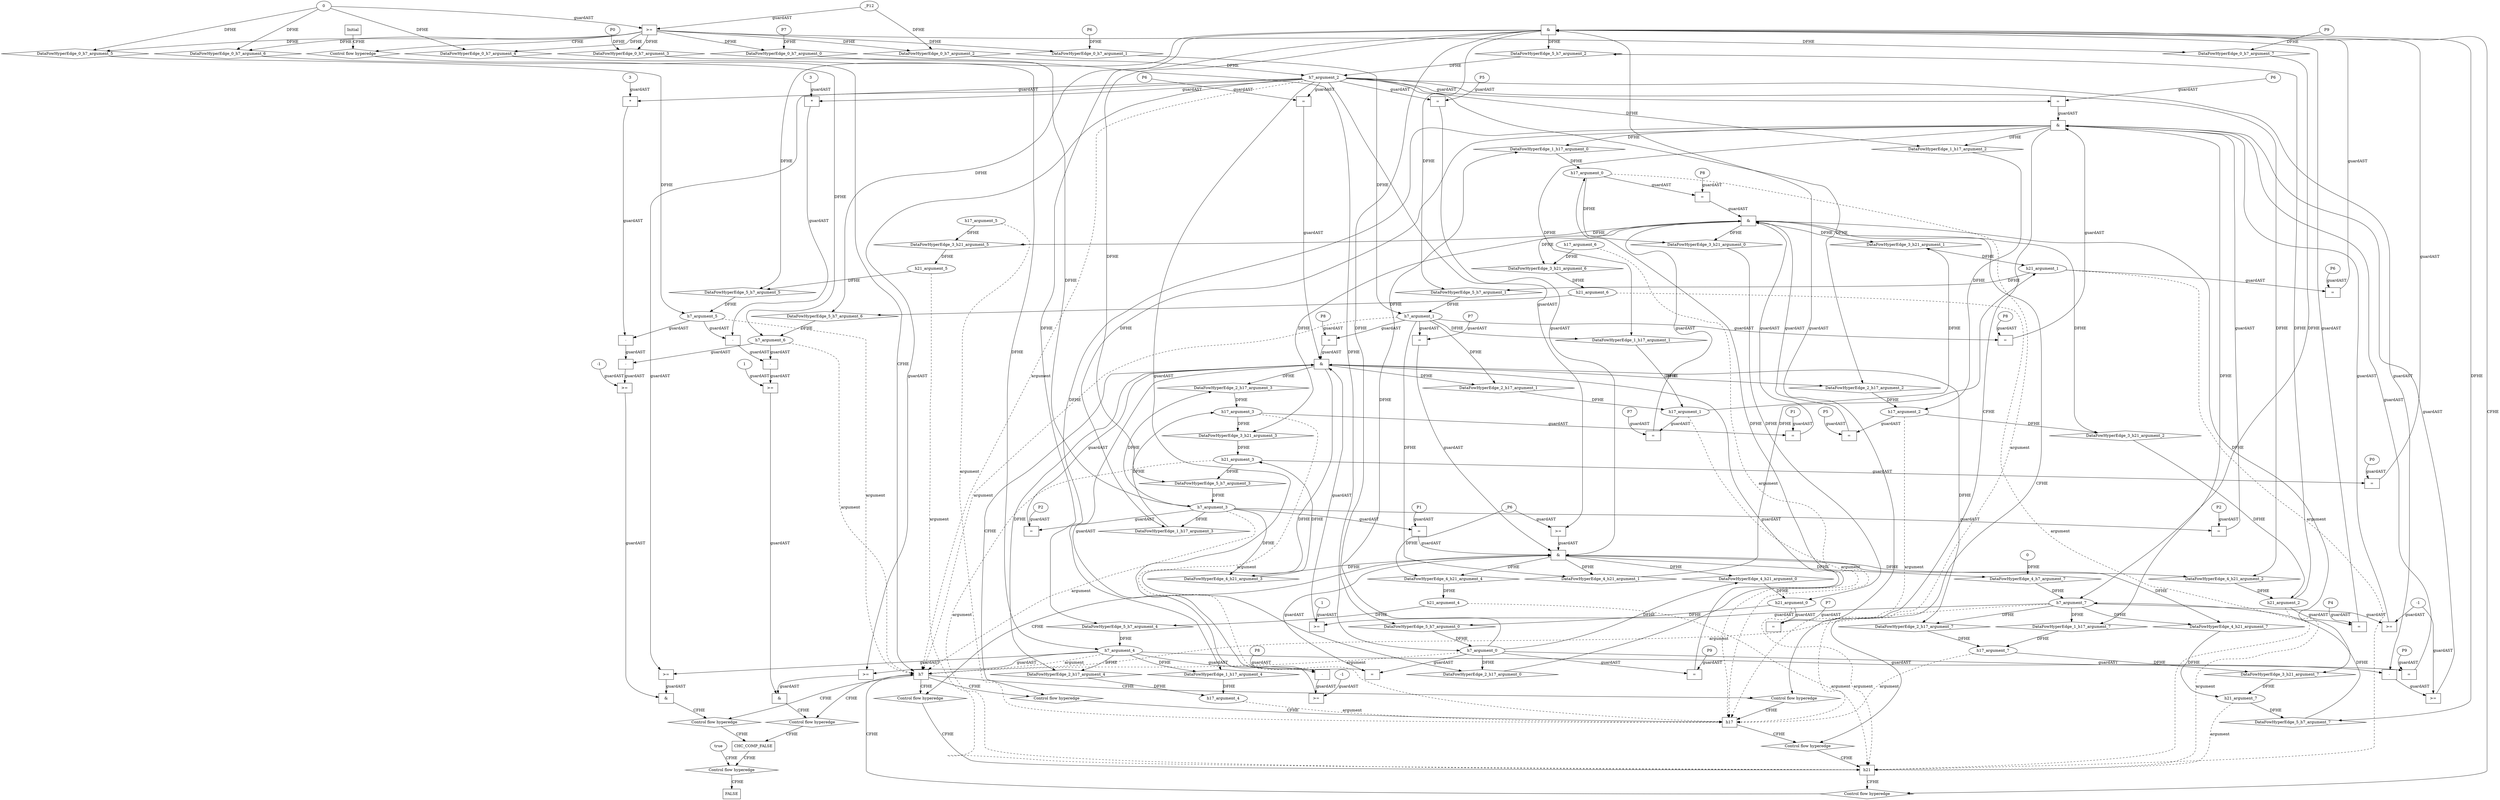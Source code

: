digraph dag {
"CHC_COMP_FALSE" [label="CHC_COMP_FALSE" nodeName="CHC_COMP_FALSE" class=CONTROL  shape="rect"];
"h17" [label="h17" nodeName="h17" class=CONTROL  shape="rect"];
"h21" [label="h21" nodeName="h21" class=CONTROL  shape="rect"];
"h7" [label="h7" nodeName="h7" class=CONTROL  shape="rect"];
FALSE [label="FALSE" nodeName=FALSE class=CONTROL  shape="rect"];
Initial [label="Initial" nodeName=Initial class=CONTROL  shape="rect"];
ControlFowHyperEdge_0 [label="Control flow hyperedge" nodeName=ControlFowHyperEdge_0 class=controlFlowHyperEdge shape="diamond"];
"Initial" -> ControlFowHyperEdge_0 [label="CFHE"]
ControlFowHyperEdge_0 -> "h7" [label="CFHE"]
ControlFowHyperEdge_1 [label="Control flow hyperedge" nodeName=ControlFowHyperEdge_1 class=controlFlowHyperEdge shape="diamond"];
"h7" -> ControlFowHyperEdge_1 [label="CFHE"]
ControlFowHyperEdge_1 -> "h17" [label="CFHE"]
ControlFowHyperEdge_2 [label="Control flow hyperedge" nodeName=ControlFowHyperEdge_2 class=controlFlowHyperEdge shape="diamond"];
"h7" -> ControlFowHyperEdge_2 [label="CFHE"]
ControlFowHyperEdge_2 -> "h17" [label="CFHE"]
ControlFowHyperEdge_3 [label="Control flow hyperedge" nodeName=ControlFowHyperEdge_3 class=controlFlowHyperEdge shape="diamond"];
"h17" -> ControlFowHyperEdge_3 [label="CFHE"]
ControlFowHyperEdge_3 -> "h21" [label="CFHE"]
ControlFowHyperEdge_4 [label="Control flow hyperedge" nodeName=ControlFowHyperEdge_4 class=controlFlowHyperEdge shape="diamond"];
"h7" -> ControlFowHyperEdge_4 [label="CFHE"]
ControlFowHyperEdge_4 -> "h21" [label="CFHE"]
ControlFowHyperEdge_5 [label="Control flow hyperedge" nodeName=ControlFowHyperEdge_5 class=controlFlowHyperEdge shape="diamond"];
"h21" -> ControlFowHyperEdge_5 [label="CFHE"]
ControlFowHyperEdge_5 -> "h7" [label="CFHE"]
ControlFowHyperEdge_6 [label="Control flow hyperedge" nodeName=ControlFowHyperEdge_6 class=controlFlowHyperEdge shape="diamond"];
"h7" -> ControlFowHyperEdge_6 [label="CFHE"]
ControlFowHyperEdge_6 -> "CHC_COMP_FALSE" [label="CFHE"]
ControlFowHyperEdge_7 [label="Control flow hyperedge" nodeName=ControlFowHyperEdge_7 class=controlFlowHyperEdge shape="diamond"];
"h7" -> ControlFowHyperEdge_7 [label="CFHE"]
ControlFowHyperEdge_7 -> "CHC_COMP_FALSE" [label="CFHE"]
ControlFowHyperEdge_8 [label="Control flow hyperedge" nodeName=ControlFowHyperEdge_8 class=controlFlowHyperEdge shape="diamond"];
"CHC_COMP_FALSE" -> ControlFowHyperEdge_8 [label="CFHE"]
ControlFowHyperEdge_8 -> "FALSE" [label="CFHE"]
"h7_argument_0" [label="h7_argument_0" nodeName=argument0 class=argument  head="h7" shape="oval"];
"h7_argument_0" -> "h7"[label="argument" style="dashed"]
"h7_argument_1" [label="h7_argument_1" nodeName=argument1 class=argument  head="h7" shape="oval"];
"h7_argument_1" -> "h7"[label="argument" style="dashed"]
"h7_argument_2" [label="h7_argument_2" nodeName=argument2 class=argument  head="h7" shape="oval"];
"h7_argument_2" -> "h7"[label="argument" style="dashed"]
"h7_argument_3" [label="h7_argument_3" nodeName=argument3 class=argument  head="h7" shape="oval"];
"h7_argument_3" -> "h7"[label="argument" style="dashed"]
"h7_argument_4" [label="h7_argument_4" nodeName=argument4 class=argument  head="h7" shape="oval"];
"h7_argument_4" -> "h7"[label="argument" style="dashed"]
"h7_argument_5" [label="h7_argument_5" nodeName=argument5 class=argument  head="h7" shape="oval"];
"h7_argument_5" -> "h7"[label="argument" style="dashed"]
"h7_argument_6" [label="h7_argument_6" nodeName=argument6 class=argument  head="h7" shape="oval"];
"h7_argument_6" -> "h7"[label="argument" style="dashed"]
"h7_argument_7" [label="h7_argument_7" nodeName=argument7 class=argument  head="h7" shape="oval"];
"h7_argument_7" -> "h7"[label="argument" style="dashed"]
"h17_argument_0" [label="h17_argument_0" nodeName=argument0 class=argument  head="h17" shape="oval"];
"h17_argument_0" -> "h17"[label="argument" style="dashed"]
"h17_argument_1" [label="h17_argument_1" nodeName=argument1 class=argument  head="h17" shape="oval"];
"h17_argument_1" -> "h17"[label="argument" style="dashed"]
"h17_argument_2" [label="h17_argument_2" nodeName=argument2 class=argument  head="h17" shape="oval"];
"h17_argument_2" -> "h17"[label="argument" style="dashed"]
"h17_argument_3" [label="h17_argument_3" nodeName=argument3 class=argument  head="h17" shape="oval"];
"h17_argument_3" -> "h17"[label="argument" style="dashed"]
"h17_argument_4" [label="h17_argument_4" nodeName=argument4 class=argument  head="h17" shape="oval"];
"h17_argument_4" -> "h17"[label="argument" style="dashed"]
"h17_argument_5" [label="h17_argument_5" nodeName=argument5 class=argument  head="h17" shape="oval"];
"h17_argument_5" -> "h17"[label="argument" style="dashed"]
"h17_argument_6" [label="h17_argument_6" nodeName=argument6 class=argument  head="h17" shape="oval"];
"h17_argument_6" -> "h17"[label="argument" style="dashed"]
"h17_argument_7" [label="h17_argument_7" nodeName=argument7 class=argument  head="h17" shape="oval"];
"h17_argument_7" -> "h17"[label="argument" style="dashed"]
"h21_argument_0" [label="h21_argument_0" nodeName=argument0 class=argument  head="h21" shape="oval"];
"h21_argument_0" -> "h21"[label="argument" style="dashed"]
"h21_argument_1" [label="h21_argument_1" nodeName=argument1 class=argument  head="h21" shape="oval"];
"h21_argument_1" -> "h21"[label="argument" style="dashed"]
"h21_argument_2" [label="h21_argument_2" nodeName=argument2 class=argument  head="h21" shape="oval"];
"h21_argument_2" -> "h21"[label="argument" style="dashed"]
"h21_argument_3" [label="h21_argument_3" nodeName=argument3 class=argument  head="h21" shape="oval"];
"h21_argument_3" -> "h21"[label="argument" style="dashed"]
"h21_argument_4" [label="h21_argument_4" nodeName=argument4 class=argument  head="h21" shape="oval"];
"h21_argument_4" -> "h21"[label="argument" style="dashed"]
"h21_argument_5" [label="h21_argument_5" nodeName=argument5 class=argument  head="h21" shape="oval"];
"h21_argument_5" -> "h21"[label="argument" style="dashed"]
"h21_argument_6" [label="h21_argument_6" nodeName=argument6 class=argument  head="h21" shape="oval"];
"h21_argument_6" -> "h21"[label="argument" style="dashed"]
"h21_argument_7" [label="h21_argument_7" nodeName=argument7 class=argument  head="h21" shape="oval"];
"h21_argument_7" -> "h21"[label="argument" style="dashed"]

"xxxh7___Initial_0xxxguard_0_node_0" [label=">=" nodeName="xxxh7___Initial_0xxxguard_0_node_0" class=Operator  shape="rect"];
"xxxh7___Initial_0xxxdataFlow7_node_0" -> "xxxh7___Initial_0xxxguard_0_node_0"[label="guardAST"]
"xxxh7___Initial_0xxxdataFlow_0_node_0" -> "xxxh7___Initial_0xxxguard_0_node_0"[label="guardAST"]

"xxxh7___Initial_0xxxguard_0_node_0" -> "ControlFowHyperEdge_0" [label="CFHE"];
"xxxh7___Initial_0xxxdataFlow_0_node_0" [label="0" nodeName="xxxh7___Initial_0xxxdataFlow_0_node_0" class=IdealInt ];


"xxxh7___Initial_0xxxdataFlow2_node_0" [label="P7" nodeName="xxxh7___Initial_0xxxdataFlow2_node_0" class=symbolicConstant ];


"xxxh7___Initial_0xxxdataFlow4_node_0" [label="P6" nodeName="xxxh7___Initial_0xxxdataFlow4_node_0" class=symbolicConstant ];

"xxxh7___Initial_0xxxdataFlow5_node_0" [label="P0" nodeName="xxxh7___Initial_0xxxdataFlow5_node_0" class=symbolicConstant ];

"xxxh7___Initial_0xxxdataFlow6_node_0" [label="P9" nodeName="xxxh7___Initial_0xxxdataFlow6_node_0" class=symbolicConstant ];

"xxxh7___Initial_0xxxdataFlow7_node_0" [label="_P12" nodeName="xxxh7___Initial_0xxxdataFlow7_node_0" class=symbolicConstant ];

"xxxh17___h7_1xxx_and" [label="&" nodeName="xxxh17___h7_1xxx_and" class=Operator shape="rect"];
"xxxh17___h7_1xxxguard5_node_0" [label="=" nodeName="xxxh17___h7_1xxxguard5_node_0" class=Operator  shape="rect"];
"xxxh17___h7_1xxxguard5_node_1" [label="P9" nodeName="xxxh17___h7_1xxxguard5_node_1" class=symbolicConstant ];
"xxxh17___h7_1xxxguard5_node_1" -> "xxxh17___h7_1xxxguard5_node_0"[label="guardAST"]
"h7_argument_0" -> "xxxh17___h7_1xxxguard5_node_0"[label="guardAST"]

"xxxh17___h7_1xxxguard5_node_0" -> "xxxh17___h7_1xxx_and" [label="guardAST"];
"xxxh17___h7_1xxxguard_0_node_0" [label="=" nodeName="xxxh17___h7_1xxxguard_0_node_0" class=Operator  shape="rect"];
"xxxh17___h7_1xxxguard_0_node_1" [label="P6" nodeName="xxxh17___h7_1xxxguard_0_node_1" class=symbolicConstant ];
"xxxh17___h7_1xxxguard_0_node_1" -> "xxxh17___h7_1xxxguard_0_node_0"[label="guardAST"]
"h7_argument_2" -> "xxxh17___h7_1xxxguard_0_node_0"[label="guardAST"]

"xxxh17___h7_1xxxguard_0_node_0" -> "xxxh17___h7_1xxx_and" [label="guardAST"];
"xxxh17___h7_1xxxguard2_node_0" [label="=" nodeName="xxxh17___h7_1xxxguard2_node_0" class=Operator  shape="rect"];
"xxxh17___h7_1xxxguard2_node_1" [label="P8" nodeName="xxxh17___h7_1xxxguard2_node_1" class=symbolicConstant ];
"xxxh17___h7_1xxxguard2_node_1" -> "xxxh17___h7_1xxxguard2_node_0"[label="guardAST"]
"h7_argument_1" -> "xxxh17___h7_1xxxguard2_node_0"[label="guardAST"]

"xxxh17___h7_1xxxguard2_node_0" -> "xxxh17___h7_1xxx_and" [label="guardAST"];
"xxxh17___h7_1xxxguard1_node_0" [label="=" nodeName="xxxh17___h7_1xxxguard1_node_0" class=Operator  shape="rect"];
"xxxh17___h7_1xxxguard1_node_1" [label="P2" nodeName="xxxh17___h7_1xxxguard1_node_1" class=symbolicConstant ];
"xxxh17___h7_1xxxguard1_node_1" -> "xxxh17___h7_1xxxguard1_node_0"[label="guardAST"]
"h7_argument_3" -> "xxxh17___h7_1xxxguard1_node_0"[label="guardAST"]

"xxxh17___h7_1xxxguard1_node_0" -> "xxxh17___h7_1xxx_and" [label="guardAST"];
"xxxh17___h7_1xxxguard3_node_0" [label=">=" nodeName="xxxh17___h7_1xxxguard3_node_0" class=Operator  shape="rect"];
"xxxh17___h7_1xxxguard3_node_1" [label="-1" nodeName="xxxh17___h7_1xxxguard3_node_1" class=IdealInt ];
"xxxh17___h7_1xxxguard3_node_1" -> "xxxh17___h7_1xxxguard3_node_0"[label="guardAST"]
"h7_argument_7" -> "xxxh17___h7_1xxxguard3_node_0"[label="guardAST"]

"xxxh17___h7_1xxxguard3_node_0" -> "xxxh17___h7_1xxx_and" [label="guardAST"];
"xxxh17___h7_1xxxguard4_node_0" [label=">=" nodeName="xxxh17___h7_1xxxguard4_node_0" class=Operator  shape="rect"];
"xxxh17___h7_1xxxguard4_node_2" [label="-" nodeName="xxxh17___h7_1xxxguard4_node_2" class= Operator shape="rect"];
"xxxh17___h7_1xxxguard3_node_1" -> "xxxh17___h7_1xxxguard4_node_0"[label="guardAST"]
"xxxh17___h7_1xxxguard4_node_2" -> "xxxh17___h7_1xxxguard4_node_0"[label="guardAST"]
"h7_argument_4" -> "xxxh17___h7_1xxxguard4_node_2"[label="guardAST"]
"h7_argument_2" -> "xxxh17___h7_1xxxguard4_node_2"[label="guardAST"]

"xxxh17___h7_1xxxguard4_node_0" -> "xxxh17___h7_1xxx_and" [label="guardAST"];
"xxxh17___h7_1xxx_and" -> "ControlFowHyperEdge_1" [label="CFHE"];
"xxxh17___h7_2xxx_and" [label="&" nodeName="xxxh17___h7_2xxx_and" class=Operator shape="rect"];
"xxxh17___h7_2xxxguard5_node_0" [label="=" nodeName="xxxh17___h7_2xxxguard5_node_0" class=Operator  shape="rect"];
"xxxh17___h7_2xxxguard5_node_1" [label="P9" nodeName="xxxh17___h7_2xxxguard5_node_1" class=symbolicConstant ];
"xxxh17___h7_2xxxguard5_node_1" -> "xxxh17___h7_2xxxguard5_node_0"[label="guardAST"]
"h7_argument_0" -> "xxxh17___h7_2xxxguard5_node_0"[label="guardAST"]

"xxxh17___h7_2xxxguard5_node_0" -> "xxxh17___h7_2xxx_and" [label="guardAST"];
"xxxh17___h7_2xxxguard2_node_0" [label="=" nodeName="xxxh17___h7_2xxxguard2_node_0" class=Operator  shape="rect"];
"xxxh17___h7_2xxxguard2_node_1" [label="P8" nodeName="xxxh17___h7_2xxxguard2_node_1" class=symbolicConstant ];
"xxxh17___h7_2xxxguard2_node_1" -> "xxxh17___h7_2xxxguard2_node_0"[label="guardAST"]
"h7_argument_1" -> "xxxh17___h7_2xxxguard2_node_0"[label="guardAST"]

"xxxh17___h7_2xxxguard2_node_0" -> "xxxh17___h7_2xxx_and" [label="guardAST"];
"xxxh17___h7_2xxxguard1_node_0" [label="=" nodeName="xxxh17___h7_2xxxguard1_node_0" class=Operator  shape="rect"];
"xxxh17___h7_2xxxguard1_node_1" [label="P2" nodeName="xxxh17___h7_2xxxguard1_node_1" class=symbolicConstant ];
"xxxh17___h7_2xxxguard1_node_1" -> "xxxh17___h7_2xxxguard1_node_0"[label="guardAST"]
"h7_argument_3" -> "xxxh17___h7_2xxxguard1_node_0"[label="guardAST"]

"xxxh17___h7_2xxxguard1_node_0" -> "xxxh17___h7_2xxx_and" [label="guardAST"];
"xxxh17___h7_2xxxguard3_node_0" [label=">=" nodeName="xxxh17___h7_2xxxguard3_node_0" class=Operator  shape="rect"];
"xxxh17___h7_2xxxguard3_node_2" [label="1" nodeName="xxxh17___h7_2xxxguard3_node_2" class=IdealInt ];
"h7_argument_7" -> "xxxh17___h7_2xxxguard3_node_0"[label="guardAST"]
"xxxh17___h7_2xxxguard3_node_2" -> "xxxh17___h7_2xxxguard3_node_0"[label="guardAST"]

"xxxh17___h7_2xxxguard3_node_0" -> "xxxh17___h7_2xxx_and" [label="guardAST"];
"xxxh17___h7_2xxxguard4_node_0" [label=">=" nodeName="xxxh17___h7_2xxxguard4_node_0" class=Operator  shape="rect"];
"xxxh17___h7_2xxxguard4_node_1" [label="-1" nodeName="xxxh17___h7_2xxxguard4_node_1" class=IdealInt ];
"xxxh17___h7_2xxxguard4_node_2" [label="-" nodeName="xxxh17___h7_2xxxguard4_node_2" class= Operator shape="rect"];
"xxxh17___h7_2xxxguard4_node_1" -> "xxxh17___h7_2xxxguard4_node_0"[label="guardAST"]
"xxxh17___h7_2xxxguard4_node_2" -> "xxxh17___h7_2xxxguard4_node_0"[label="guardAST"]
"h7_argument_4" -> "xxxh17___h7_2xxxguard4_node_2"[label="guardAST"]
"h7_argument_2" -> "xxxh17___h7_2xxxguard4_node_2"[label="guardAST"]

"xxxh17___h7_2xxxguard4_node_0" -> "xxxh17___h7_2xxx_and" [label="guardAST"];
"xxxh17___h7_2xxxguard_0_node_0" [label="=" nodeName="xxxh17___h7_2xxxguard_0_node_0" class=Operator  shape="rect"];
"xxxh17___h7_2xxxguard_0_node_1" [label="P6" nodeName="xxxh17___h7_2xxxguard_0_node_1" class=symbolicConstant ];
"xxxh17___h7_2xxxguard_0_node_1" -> "xxxh17___h7_2xxxguard_0_node_0"[label="guardAST"]
"h7_argument_2" -> "xxxh17___h7_2xxxguard_0_node_0"[label="guardAST"]

"xxxh17___h7_2xxxguard_0_node_0" -> "xxxh17___h7_2xxx_and" [label="guardAST"];
"xxxh17___h7_2xxx_and" -> "ControlFowHyperEdge_2" [label="CFHE"];
"xxxh21___h17_3xxx_and" [label="&" nodeName="xxxh21___h17_3xxx_and" class=Operator shape="rect"];
"xxxh21___h17_3xxxguard_0_node_0" [label="=" nodeName="xxxh21___h17_3xxxguard_0_node_0" class=Operator  shape="rect"];
"xxxh21___h17_3xxxguard_0_node_1" [label="P8" nodeName="xxxh21___h17_3xxxguard_0_node_1" class=symbolicConstant ];
"xxxh21___h17_3xxxguard_0_node_1" -> "xxxh21___h17_3xxxguard_0_node_0"[label="guardAST"]
"h17_argument_0" -> "xxxh21___h17_3xxxguard_0_node_0"[label="guardAST"]

"xxxh21___h17_3xxxguard_0_node_0" -> "xxxh21___h17_3xxx_and" [label="guardAST"];
"xxxh21___h17_3xxxguard1_node_0" [label="=" nodeName="xxxh21___h17_3xxxguard1_node_0" class=Operator  shape="rect"];
"xxxh21___h17_3xxxguard1_node_1" [label="P7" nodeName="xxxh21___h17_3xxxguard1_node_1" class=symbolicConstant ];
"xxxh21___h17_3xxxguard1_node_1" -> "xxxh21___h17_3xxxguard1_node_0"[label="guardAST"]
"h17_argument_1" -> "xxxh21___h17_3xxxguard1_node_0"[label="guardAST"]

"xxxh21___h17_3xxxguard1_node_0" -> "xxxh21___h17_3xxx_and" [label="guardAST"];
"xxxh21___h17_3xxxguard2_node_0" [label="=" nodeName="xxxh21___h17_3xxxguard2_node_0" class=Operator  shape="rect"];
"xxxh21___h17_3xxxguard2_node_1" [label="P5" nodeName="xxxh21___h17_3xxxguard2_node_1" class=symbolicConstant ];
"xxxh21___h17_3xxxguard2_node_1" -> "xxxh21___h17_3xxxguard2_node_0"[label="guardAST"]
"h17_argument_2" -> "xxxh21___h17_3xxxguard2_node_0"[label="guardAST"]

"xxxh21___h17_3xxxguard2_node_0" -> "xxxh21___h17_3xxx_and" [label="guardAST"];
"xxxh21___h17_3xxxguard3_node_0" [label="=" nodeName="xxxh21___h17_3xxxguard3_node_0" class=Operator  shape="rect"];
"xxxh21___h17_3xxxguard3_node_1" [label="P1" nodeName="xxxh21___h17_3xxxguard3_node_1" class=symbolicConstant ];
"xxxh21___h17_3xxxguard3_node_1" -> "xxxh21___h17_3xxxguard3_node_0"[label="guardAST"]
"h17_argument_3" -> "xxxh21___h17_3xxxguard3_node_0"[label="guardAST"]

"xxxh21___h17_3xxxguard3_node_0" -> "xxxh21___h17_3xxx_and" [label="guardAST"];
"xxxh21___h17_3xxx_and" -> "ControlFowHyperEdge_3" [label="CFHE"];
"xxxh21___h7_4xxx_and" [label="&" nodeName="xxxh21___h7_4xxx_and" class=Operator shape="rect"];
"xxxh21___h7_4xxxguard1_node_0" [label="=" nodeName="xxxh21___h7_4xxxguard1_node_0" class=Operator  shape="rect"];
"xxxh21___h7_4xxxguard1_node_1" [label="P5" nodeName="xxxh21___h7_4xxxguard1_node_1" class=symbolicConstant ];
"xxxh21___h7_4xxxguard1_node_1" -> "xxxh21___h7_4xxxguard1_node_0"[label="guardAST"]
"h7_argument_2" -> "xxxh21___h7_4xxxguard1_node_0"[label="guardAST"]

"xxxh21___h7_4xxxguard1_node_0" -> "xxxh21___h7_4xxx_and" [label="guardAST"];
"xxxh21___h7_4xxxguard3_node_0" [label="=" nodeName="xxxh21___h7_4xxxguard3_node_0" class=Operator  shape="rect"];
"xxxh21___h7_4xxxguard3_node_1" [label="P8" nodeName="xxxh21___h7_4xxxguard3_node_1" class=symbolicConstant ];
"xxxh21___h7_4xxxguard3_node_1" -> "xxxh21___h7_4xxxguard3_node_0"[label="guardAST"]
"h7_argument_0" -> "xxxh21___h7_4xxxguard3_node_0"[label="guardAST"]

"xxxh21___h7_4xxxguard3_node_0" -> "xxxh21___h7_4xxx_and" [label="guardAST"];
"xxxh21___h7_4xxxguard4_node_0" [label="=" nodeName="xxxh21___h7_4xxxguard4_node_0" class=Operator  shape="rect"];
"xxxh21___h7_4xxxguard4_node_1" [label="P7" nodeName="xxxh21___h7_4xxxguard4_node_1" class=symbolicConstant ];
"xxxh21___h7_4xxxguard4_node_1" -> "xxxh21___h7_4xxxguard4_node_0"[label="guardAST"]
"h7_argument_1" -> "xxxh21___h7_4xxxguard4_node_0"[label="guardAST"]

"xxxh21___h7_4xxxguard4_node_0" -> "xxxh21___h7_4xxx_and" [label="guardAST"];
"xxxh21___h7_4xxxguard_0_node_0" [label="=" nodeName="xxxh21___h7_4xxxguard_0_node_0" class=Operator  shape="rect"];
"xxxh21___h7_4xxxguard_0_node_1" [label="P1" nodeName="xxxh21___h7_4xxxguard_0_node_1" class=symbolicConstant ];
"xxxh21___h7_4xxxguard_0_node_1" -> "xxxh21___h7_4xxxguard_0_node_0"[label="guardAST"]
"h7_argument_3" -> "xxxh21___h7_4xxxguard_0_node_0"[label="guardAST"]

"xxxh21___h7_4xxxguard_0_node_0" -> "xxxh21___h7_4xxx_and" [label="guardAST"];
"xxxh21___h7_4xxxguard2_node_0" [label=">=" nodeName="xxxh21___h7_4xxxguard2_node_0" class=Operator  shape="rect"];
"h7_argument_2" -> "xxxh21___h7_4xxxguard2_node_0"[label="guardAST"]
"xxxh21___h7_4xxxdataFlow_0_node_0" -> "xxxh21___h7_4xxxguard2_node_0"[label="guardAST"]

"xxxh21___h7_4xxxguard2_node_0" -> "xxxh21___h7_4xxx_and" [label="guardAST"];
"xxxh21___h7_4xxx_and" -> "ControlFowHyperEdge_4" [label="CFHE"];
"xxxh21___h7_4xxxdataFlow_0_node_0" [label="_P6" nodeName="xxxh21___h7_4xxxdataFlow_0_node_0" class=symbolicConstant ];


"xxxh7___h21_5xxx_and" [label="&" nodeName="xxxh7___h21_5xxx_and" class=Operator shape="rect"];
"xxxh7___h21_5xxxguard_0_node_0" [label="=" nodeName="xxxh7___h21_5xxxguard_0_node_0" class=Operator  shape="rect"];
"xxxh7___h21_5xxxguard_0_node_1" [label="P7" nodeName="xxxh7___h21_5xxxguard_0_node_1" class=symbolicConstant ];
"xxxh7___h21_5xxxguard_0_node_1" -> "xxxh7___h21_5xxxguard_0_node_0"[label="guardAST"]
"h21_argument_0" -> "xxxh7___h21_5xxxguard_0_node_0"[label="guardAST"]

"xxxh7___h21_5xxxguard_0_node_0" -> "xxxh7___h21_5xxx_and" [label="guardAST"];
"xxxh7___h21_5xxxguard1_node_0" [label="=" nodeName="xxxh7___h21_5xxxguard1_node_0" class=Operator  shape="rect"];
"xxxh7___h21_5xxxguard1_node_1" [label="P6" nodeName="xxxh7___h21_5xxxguard1_node_1" class=symbolicConstant ];
"xxxh7___h21_5xxxguard1_node_1" -> "xxxh7___h21_5xxxguard1_node_0"[label="guardAST"]
"h21_argument_1" -> "xxxh7___h21_5xxxguard1_node_0"[label="guardAST"]

"xxxh7___h21_5xxxguard1_node_0" -> "xxxh7___h21_5xxx_and" [label="guardAST"];
"xxxh7___h21_5xxxguard2_node_0" [label="=" nodeName="xxxh7___h21_5xxxguard2_node_0" class=Operator  shape="rect"];
"xxxh7___h21_5xxxguard2_node_1" [label="P4" nodeName="xxxh7___h21_5xxxguard2_node_1" class=symbolicConstant ];
"xxxh7___h21_5xxxguard2_node_1" -> "xxxh7___h21_5xxxguard2_node_0"[label="guardAST"]
"h21_argument_2" -> "xxxh7___h21_5xxxguard2_node_0"[label="guardAST"]

"xxxh7___h21_5xxxguard2_node_0" -> "xxxh7___h21_5xxx_and" [label="guardAST"];
"xxxh7___h21_5xxxguard3_node_0" [label="=" nodeName="xxxh7___h21_5xxxguard3_node_0" class=Operator  shape="rect"];
"xxxh7___h21_5xxxguard3_node_1" [label="P0" nodeName="xxxh7___h21_5xxxguard3_node_1" class=symbolicConstant ];
"xxxh7___h21_5xxxguard3_node_1" -> "xxxh7___h21_5xxxguard3_node_0"[label="guardAST"]
"h21_argument_3" -> "xxxh7___h21_5xxxguard3_node_0"[label="guardAST"]

"xxxh7___h21_5xxxguard3_node_0" -> "xxxh7___h21_5xxx_and" [label="guardAST"];
"xxxh7___h21_5xxx_and" -> "ControlFowHyperEdge_5" [label="CFHE"];
"xxxCHC_COMP_FALSE___h7_6xxx_and" [label="&" nodeName="xxxCHC_COMP_FALSE___h7_6xxx_and" class=Operator shape="rect"];
"xxxCHC_COMP_FALSE___h7_6xxxguard_0_node_0" [label=">=" nodeName="xxxCHC_COMP_FALSE___h7_6xxxguard_0_node_0" class=Operator  shape="rect"];
"xxxCHC_COMP_FALSE___h7_6xxxguard_0_node_1" [label="-" nodeName="xxxCHC_COMP_FALSE___h7_6xxxguard_0_node_1" class= Operator shape="rect"];
"xxxCHC_COMP_FALSE___h7_6xxxguard_0_node_2" [label="-" nodeName="xxxCHC_COMP_FALSE___h7_6xxxguard_0_node_2" class= Operator shape="rect"];
"xxxCHC_COMP_FALSE___h7_6xxxguard_0_node_3" [label="*" nodeName="xxxCHC_COMP_FALSE___h7_6xxxguard_0_node_3" class=Operator  shape="rect"];
"xxxCHC_COMP_FALSE___h7_6xxxguard_0_node_4" [label="3" nodeName="xxxCHC_COMP_FALSE___h7_6xxxguard_0_node_4" class=constant ];
"xxxCHC_COMP_FALSE___h7_6xxxguard_0_node_8" [label="1" nodeName="xxxCHC_COMP_FALSE___h7_6xxxguard_0_node_8" class=IdealInt ];
"xxxCHC_COMP_FALSE___h7_6xxxguard_0_node_1" -> "xxxCHC_COMP_FALSE___h7_6xxxguard_0_node_0"[label="guardAST"]
"xxxCHC_COMP_FALSE___h7_6xxxguard_0_node_8" -> "xxxCHC_COMP_FALSE___h7_6xxxguard_0_node_0"[label="guardAST"]
"xxxCHC_COMP_FALSE___h7_6xxxguard_0_node_2" -> "xxxCHC_COMP_FALSE___h7_6xxxguard_0_node_1"[label="guardAST"]
"h7_argument_6" -> "xxxCHC_COMP_FALSE___h7_6xxxguard_0_node_1"[label="guardAST"]
"xxxCHC_COMP_FALSE___h7_6xxxguard_0_node_3" -> "xxxCHC_COMP_FALSE___h7_6xxxguard_0_node_2"[label="guardAST"]
"h7_argument_5" -> "xxxCHC_COMP_FALSE___h7_6xxxguard_0_node_2"[label="guardAST"]
"xxxCHC_COMP_FALSE___h7_6xxxguard_0_node_4" -> "xxxCHC_COMP_FALSE___h7_6xxxguard_0_node_3"[label="guardAST"]
"h7_argument_2" -> "xxxCHC_COMP_FALSE___h7_6xxxguard_0_node_3"[label="guardAST"]

"xxxCHC_COMP_FALSE___h7_6xxxguard_0_node_0" -> "xxxCHC_COMP_FALSE___h7_6xxx_and" [label="guardAST"];
"xxxCHC_COMP_FALSE___h7_6xxxguard1_node_0" [label=">=" nodeName="xxxCHC_COMP_FALSE___h7_6xxxguard1_node_0" class=Operator  shape="rect"];
"h7_argument_4" -> "xxxCHC_COMP_FALSE___h7_6xxxguard1_node_0"[label="guardAST"]
"h7_argument_2" -> "xxxCHC_COMP_FALSE___h7_6xxxguard1_node_0"[label="guardAST"]

"xxxCHC_COMP_FALSE___h7_6xxxguard1_node_0" -> "xxxCHC_COMP_FALSE___h7_6xxx_and" [label="guardAST"];
"xxxCHC_COMP_FALSE___h7_6xxx_and" -> "ControlFowHyperEdge_6" [label="CFHE"];
"xxxCHC_COMP_FALSE___h7_7xxx_and" [label="&" nodeName="xxxCHC_COMP_FALSE___h7_7xxx_and" class=Operator shape="rect"];
"xxxCHC_COMP_FALSE___h7_7xxxguard_0_node_0" [label=">=" nodeName="xxxCHC_COMP_FALSE___h7_7xxxguard_0_node_0" class=Operator  shape="rect"];
"xxxCHC_COMP_FALSE___h7_7xxxguard_0_node_1" [label="-1" nodeName="xxxCHC_COMP_FALSE___h7_7xxxguard_0_node_1" class=IdealInt ];
"xxxCHC_COMP_FALSE___h7_7xxxguard_0_node_2" [label="-" nodeName="xxxCHC_COMP_FALSE___h7_7xxxguard_0_node_2" class= Operator shape="rect"];
"xxxCHC_COMP_FALSE___h7_7xxxguard_0_node_3" [label="-" nodeName="xxxCHC_COMP_FALSE___h7_7xxxguard_0_node_3" class= Operator shape="rect"];
"xxxCHC_COMP_FALSE___h7_7xxxguard_0_node_4" [label="*" nodeName="xxxCHC_COMP_FALSE___h7_7xxxguard_0_node_4" class=Operator  shape="rect"];
"xxxCHC_COMP_FALSE___h7_7xxxguard_0_node_5" [label="3" nodeName="xxxCHC_COMP_FALSE___h7_7xxxguard_0_node_5" class=constant ];
"xxxCHC_COMP_FALSE___h7_7xxxguard_0_node_1" -> "xxxCHC_COMP_FALSE___h7_7xxxguard_0_node_0"[label="guardAST"]
"xxxCHC_COMP_FALSE___h7_7xxxguard_0_node_2" -> "xxxCHC_COMP_FALSE___h7_7xxxguard_0_node_0"[label="guardAST"]
"xxxCHC_COMP_FALSE___h7_7xxxguard_0_node_3" -> "xxxCHC_COMP_FALSE___h7_7xxxguard_0_node_2"[label="guardAST"]
"h7_argument_6" -> "xxxCHC_COMP_FALSE___h7_7xxxguard_0_node_2"[label="guardAST"]
"xxxCHC_COMP_FALSE___h7_7xxxguard_0_node_4" -> "xxxCHC_COMP_FALSE___h7_7xxxguard_0_node_3"[label="guardAST"]
"h7_argument_5" -> "xxxCHC_COMP_FALSE___h7_7xxxguard_0_node_3"[label="guardAST"]
"xxxCHC_COMP_FALSE___h7_7xxxguard_0_node_5" -> "xxxCHC_COMP_FALSE___h7_7xxxguard_0_node_4"[label="guardAST"]
"h7_argument_2" -> "xxxCHC_COMP_FALSE___h7_7xxxguard_0_node_4"[label="guardAST"]

"xxxCHC_COMP_FALSE___h7_7xxxguard_0_node_0" -> "xxxCHC_COMP_FALSE___h7_7xxx_and" [label="guardAST"];
"xxxCHC_COMP_FALSE___h7_7xxxguard1_node_0" [label=">=" nodeName="xxxCHC_COMP_FALSE___h7_7xxxguard1_node_0" class=Operator  shape="rect"];
"h7_argument_4" -> "xxxCHC_COMP_FALSE___h7_7xxxguard1_node_0"[label="guardAST"]
"h7_argument_2" -> "xxxCHC_COMP_FALSE___h7_7xxxguard1_node_0"[label="guardAST"]

"xxxCHC_COMP_FALSE___h7_7xxxguard1_node_0" -> "xxxCHC_COMP_FALSE___h7_7xxx_and" [label="guardAST"];
"xxxCHC_COMP_FALSE___h7_7xxx_and" -> "ControlFowHyperEdge_7" [label="CFHE"];
"xxxFALSE___CHC_COMP_FALSE_8xxxguard_0_node_0" [label="true" nodeName="xxxFALSE___CHC_COMP_FALSE_8xxxguard_0_node_0" class=Constant ];

"xxxFALSE___CHC_COMP_FALSE_8xxxguard_0_node_0" -> "ControlFowHyperEdge_8" [label="CFHE"];
"xxxh21___h7_4xxxh7_argument_7_constant_0" [label="0" nodeName="xxxh21___h7_4xxxh7_argument_7_constant_0" class=Constant];
"DataFowHyperEdge_4_h7_argument_7" [label="DataFowHyperEdge_4_h7_argument_7" nodeName="DataFowHyperEdge_4_h7_argument_7" class=DataFlowHyperedge shape="diamond"];
"DataFowHyperEdge_4_h7_argument_7" -> "h7_argument_7"[label="DFHE"]
"xxxh21___h7_4xxx_and" -> "DataFowHyperEdge_4_h7_argument_7"[label="DFHE"]
"xxxh21___h7_4xxxh7_argument_7_constant_0" -> "DataFowHyperEdge_4_h7_argument_7" [label="DFHE"];
"h7_argument_0" -> "DataFowHyperEdge_1_h17_argument_0"[label="DFHE"]
"DataFowHyperEdge_1_h17_argument_0" [label="DataFowHyperEdge_1_h17_argument_0" nodeName="DataFowHyperEdge_1_h17_argument_0" class=DataFlowHyperedge shape="diamond"];
"DataFowHyperEdge_1_h17_argument_0" -> "h17_argument_0"[label="DFHE"]
"xxxh17___h7_1xxx_and" -> "DataFowHyperEdge_1_h17_argument_0"[label="DFHE"]
"h7_argument_3" -> "DataFowHyperEdge_1_h17_argument_3"[label="DFHE"]
"DataFowHyperEdge_1_h17_argument_3" [label="DataFowHyperEdge_1_h17_argument_3" nodeName="DataFowHyperEdge_1_h17_argument_3" class=DataFlowHyperedge shape="diamond"];
"DataFowHyperEdge_1_h17_argument_3" -> "h17_argument_3"[label="DFHE"]
"xxxh17___h7_1xxx_and" -> "DataFowHyperEdge_1_h17_argument_3"[label="DFHE"]
"h7_argument_4" -> "DataFowHyperEdge_1_h17_argument_4"[label="DFHE"]
"DataFowHyperEdge_1_h17_argument_4" [label="DataFowHyperEdge_1_h17_argument_4" nodeName="DataFowHyperEdge_1_h17_argument_4" class=DataFlowHyperedge shape="diamond"];
"DataFowHyperEdge_1_h17_argument_4" -> "h17_argument_4"[label="DFHE"]
"xxxh17___h7_1xxx_and" -> "DataFowHyperEdge_1_h17_argument_4"[label="DFHE"]
"h7_argument_2" -> "DataFowHyperEdge_1_h17_argument_2"[label="DFHE"]
"DataFowHyperEdge_1_h17_argument_2" [label="DataFowHyperEdge_1_h17_argument_2" nodeName="DataFowHyperEdge_1_h17_argument_2" class=DataFlowHyperedge shape="diamond"];
"DataFowHyperEdge_1_h17_argument_2" -> "h17_argument_2"[label="DFHE"]
"xxxh17___h7_1xxx_and" -> "DataFowHyperEdge_1_h17_argument_2"[label="DFHE"]
"h7_argument_1" -> "DataFowHyperEdge_1_h17_argument_1"[label="DFHE"]
"DataFowHyperEdge_1_h17_argument_1" [label="DataFowHyperEdge_1_h17_argument_1" nodeName="DataFowHyperEdge_1_h17_argument_1" class=DataFlowHyperedge shape="diamond"];
"DataFowHyperEdge_1_h17_argument_1" -> "h17_argument_1"[label="DFHE"]
"xxxh17___h7_1xxx_and" -> "DataFowHyperEdge_1_h17_argument_1"[label="DFHE"]
"h7_argument_7" -> "DataFowHyperEdge_1_h17_argument_7"[label="DFHE"]
"DataFowHyperEdge_1_h17_argument_7" [label="DataFowHyperEdge_1_h17_argument_7" nodeName="DataFowHyperEdge_1_h17_argument_7" class=DataFlowHyperedge shape="diamond"];
"DataFowHyperEdge_1_h17_argument_7" -> "h17_argument_7"[label="DFHE"]
"xxxh17___h7_1xxx_and" -> "DataFowHyperEdge_1_h17_argument_7"[label="DFHE"]
"h7_argument_2" -> "DataFowHyperEdge_2_h17_argument_2"[label="DFHE"]
"DataFowHyperEdge_2_h17_argument_2" [label="DataFowHyperEdge_2_h17_argument_2" nodeName="DataFowHyperEdge_2_h17_argument_2" class=DataFlowHyperedge shape="diamond"];
"DataFowHyperEdge_2_h17_argument_2" -> "h17_argument_2"[label="DFHE"]
"xxxh17___h7_2xxx_and" -> "DataFowHyperEdge_2_h17_argument_2"[label="DFHE"]
"h7_argument_3" -> "DataFowHyperEdge_2_h17_argument_3"[label="DFHE"]
"DataFowHyperEdge_2_h17_argument_3" [label="DataFowHyperEdge_2_h17_argument_3" nodeName="DataFowHyperEdge_2_h17_argument_3" class=DataFlowHyperedge shape="diamond"];
"DataFowHyperEdge_2_h17_argument_3" -> "h17_argument_3"[label="DFHE"]
"xxxh17___h7_2xxx_and" -> "DataFowHyperEdge_2_h17_argument_3"[label="DFHE"]
"h7_argument_7" -> "DataFowHyperEdge_2_h17_argument_7"[label="DFHE"]
"DataFowHyperEdge_2_h17_argument_7" [label="DataFowHyperEdge_2_h17_argument_7" nodeName="DataFowHyperEdge_2_h17_argument_7" class=DataFlowHyperedge shape="diamond"];
"DataFowHyperEdge_2_h17_argument_7" -> "h17_argument_7"[label="DFHE"]
"xxxh17___h7_2xxx_and" -> "DataFowHyperEdge_2_h17_argument_7"[label="DFHE"]
"h7_argument_1" -> "DataFowHyperEdge_2_h17_argument_1"[label="DFHE"]
"DataFowHyperEdge_2_h17_argument_1" [label="DataFowHyperEdge_2_h17_argument_1" nodeName="DataFowHyperEdge_2_h17_argument_1" class=DataFlowHyperedge shape="diamond"];
"DataFowHyperEdge_2_h17_argument_1" -> "h17_argument_1"[label="DFHE"]
"xxxh17___h7_2xxx_and" -> "DataFowHyperEdge_2_h17_argument_1"[label="DFHE"]
"h7_argument_4" -> "DataFowHyperEdge_2_h17_argument_4"[label="DFHE"]
"DataFowHyperEdge_2_h17_argument_4" [label="DataFowHyperEdge_2_h17_argument_4" nodeName="DataFowHyperEdge_2_h17_argument_4" class=DataFlowHyperedge shape="diamond"];
"DataFowHyperEdge_2_h17_argument_4" -> "h17_argument_4"[label="DFHE"]
"xxxh17___h7_2xxx_and" -> "DataFowHyperEdge_2_h17_argument_4"[label="DFHE"]
"h7_argument_0" -> "DataFowHyperEdge_2_h17_argument_0"[label="DFHE"]
"DataFowHyperEdge_2_h17_argument_0" [label="DataFowHyperEdge_2_h17_argument_0" nodeName="DataFowHyperEdge_2_h17_argument_0" class=DataFlowHyperedge shape="diamond"];
"DataFowHyperEdge_2_h17_argument_0" -> "h17_argument_0"[label="DFHE"]
"xxxh17___h7_2xxx_and" -> "DataFowHyperEdge_2_h17_argument_0"[label="DFHE"]
"h17_argument_2" -> "DataFowHyperEdge_3_h21_argument_2"[label="DFHE"]
"DataFowHyperEdge_3_h21_argument_2" [label="DataFowHyperEdge_3_h21_argument_2" nodeName="DataFowHyperEdge_3_h21_argument_2" class=DataFlowHyperedge shape="diamond"];
"DataFowHyperEdge_3_h21_argument_2" -> "h21_argument_2"[label="DFHE"]
"xxxh21___h17_3xxx_and" -> "DataFowHyperEdge_3_h21_argument_2"[label="DFHE"]
"h17_argument_1" -> "DataFowHyperEdge_3_h21_argument_1"[label="DFHE"]
"DataFowHyperEdge_3_h21_argument_1" [label="DataFowHyperEdge_3_h21_argument_1" nodeName="DataFowHyperEdge_3_h21_argument_1" class=DataFlowHyperedge shape="diamond"];
"DataFowHyperEdge_3_h21_argument_1" -> "h21_argument_1"[label="DFHE"]
"xxxh21___h17_3xxx_and" -> "DataFowHyperEdge_3_h21_argument_1"[label="DFHE"]
"h17_argument_6" -> "DataFowHyperEdge_3_h21_argument_6"[label="DFHE"]
"DataFowHyperEdge_3_h21_argument_6" [label="DataFowHyperEdge_3_h21_argument_6" nodeName="DataFowHyperEdge_3_h21_argument_6" class=DataFlowHyperedge shape="diamond"];
"DataFowHyperEdge_3_h21_argument_6" -> "h21_argument_6"[label="DFHE"]
"xxxh21___h17_3xxx_and" -> "DataFowHyperEdge_3_h21_argument_6"[label="DFHE"]
"h17_argument_7" -> "DataFowHyperEdge_3_h21_argument_7"[label="DFHE"]
"DataFowHyperEdge_3_h21_argument_7" [label="DataFowHyperEdge_3_h21_argument_7" nodeName="DataFowHyperEdge_3_h21_argument_7" class=DataFlowHyperedge shape="diamond"];
"DataFowHyperEdge_3_h21_argument_7" -> "h21_argument_7"[label="DFHE"]
"xxxh21___h17_3xxx_and" -> "DataFowHyperEdge_3_h21_argument_7"[label="DFHE"]
"h17_argument_3" -> "DataFowHyperEdge_3_h21_argument_3"[label="DFHE"]
"DataFowHyperEdge_3_h21_argument_3" [label="DataFowHyperEdge_3_h21_argument_3" nodeName="DataFowHyperEdge_3_h21_argument_3" class=DataFlowHyperedge shape="diamond"];
"DataFowHyperEdge_3_h21_argument_3" -> "h21_argument_3"[label="DFHE"]
"xxxh21___h17_3xxx_and" -> "DataFowHyperEdge_3_h21_argument_3"[label="DFHE"]
"h17_argument_5" -> "DataFowHyperEdge_3_h21_argument_5"[label="DFHE"]
"DataFowHyperEdge_3_h21_argument_5" [label="DataFowHyperEdge_3_h21_argument_5" nodeName="DataFowHyperEdge_3_h21_argument_5" class=DataFlowHyperedge shape="diamond"];
"DataFowHyperEdge_3_h21_argument_5" -> "h21_argument_5"[label="DFHE"]
"xxxh21___h17_3xxx_and" -> "DataFowHyperEdge_3_h21_argument_5"[label="DFHE"]
"h17_argument_0" -> "DataFowHyperEdge_3_h21_argument_0"[label="DFHE"]
"DataFowHyperEdge_3_h21_argument_0" [label="DataFowHyperEdge_3_h21_argument_0" nodeName="DataFowHyperEdge_3_h21_argument_0" class=DataFlowHyperedge shape="diamond"];
"DataFowHyperEdge_3_h21_argument_0" -> "h21_argument_0"[label="DFHE"]
"xxxh21___h17_3xxx_and" -> "DataFowHyperEdge_3_h21_argument_0"[label="DFHE"]
"h7_argument_0" -> "DataFowHyperEdge_4_h21_argument_0"[label="DFHE"]
"DataFowHyperEdge_4_h21_argument_0" [label="DataFowHyperEdge_4_h21_argument_0" nodeName="DataFowHyperEdge_4_h21_argument_0" class=DataFlowHyperedge shape="diamond"];
"DataFowHyperEdge_4_h21_argument_0" -> "h21_argument_0"[label="DFHE"]
"xxxh21___h7_4xxx_and" -> "DataFowHyperEdge_4_h21_argument_0"[label="DFHE"]
"h7_argument_1" -> "DataFowHyperEdge_4_h21_argument_1"[label="DFHE"]
"DataFowHyperEdge_4_h21_argument_1" [label="DataFowHyperEdge_4_h21_argument_1" nodeName="DataFowHyperEdge_4_h21_argument_1" class=DataFlowHyperedge shape="diamond"];
"DataFowHyperEdge_4_h21_argument_1" -> "h21_argument_1"[label="DFHE"]
"xxxh21___h7_4xxx_and" -> "DataFowHyperEdge_4_h21_argument_1"[label="DFHE"]
"h7_argument_2" -> "DataFowHyperEdge_4_h21_argument_2"[label="DFHE"]
"DataFowHyperEdge_4_h21_argument_2" [label="DataFowHyperEdge_4_h21_argument_2" nodeName="DataFowHyperEdge_4_h21_argument_2" class=DataFlowHyperedge shape="diamond"];
"DataFowHyperEdge_4_h21_argument_2" -> "h21_argument_2"[label="DFHE"]
"xxxh21___h7_4xxx_and" -> "DataFowHyperEdge_4_h21_argument_2"[label="DFHE"]
"h7_argument_3" -> "DataFowHyperEdge_4_h21_argument_3"[label="DFHE"]
"DataFowHyperEdge_4_h21_argument_3" [label="DataFowHyperEdge_4_h21_argument_3" nodeName="DataFowHyperEdge_4_h21_argument_3" class=DataFlowHyperedge shape="diamond"];
"DataFowHyperEdge_4_h21_argument_3" -> "h21_argument_3"[label="DFHE"]
"xxxh21___h7_4xxx_and" -> "DataFowHyperEdge_4_h21_argument_3"[label="DFHE"]
"h21_argument_6" -> "DataFowHyperEdge_5_h7_argument_6"[label="DFHE"]
"DataFowHyperEdge_5_h7_argument_6" [label="DataFowHyperEdge_5_h7_argument_6" nodeName="DataFowHyperEdge_5_h7_argument_6" class=DataFlowHyperedge shape="diamond"];
"DataFowHyperEdge_5_h7_argument_6" -> "h7_argument_6"[label="DFHE"]
"xxxh7___h21_5xxx_and" -> "DataFowHyperEdge_5_h7_argument_6"[label="DFHE"]
"h21_argument_2" -> "DataFowHyperEdge_5_h7_argument_2"[label="DFHE"]
"DataFowHyperEdge_5_h7_argument_2" [label="DataFowHyperEdge_5_h7_argument_2" nodeName="DataFowHyperEdge_5_h7_argument_2" class=DataFlowHyperedge shape="diamond"];
"DataFowHyperEdge_5_h7_argument_2" -> "h7_argument_2"[label="DFHE"]
"xxxh7___h21_5xxx_and" -> "DataFowHyperEdge_5_h7_argument_2"[label="DFHE"]
"h21_argument_3" -> "DataFowHyperEdge_5_h7_argument_3"[label="DFHE"]
"DataFowHyperEdge_5_h7_argument_3" [label="DataFowHyperEdge_5_h7_argument_3" nodeName="DataFowHyperEdge_5_h7_argument_3" class=DataFlowHyperedge shape="diamond"];
"DataFowHyperEdge_5_h7_argument_3" -> "h7_argument_3"[label="DFHE"]
"xxxh7___h21_5xxx_and" -> "DataFowHyperEdge_5_h7_argument_3"[label="DFHE"]
"h21_argument_0" -> "DataFowHyperEdge_5_h7_argument_0"[label="DFHE"]
"DataFowHyperEdge_5_h7_argument_0" [label="DataFowHyperEdge_5_h7_argument_0" nodeName="DataFowHyperEdge_5_h7_argument_0" class=DataFlowHyperedge shape="diamond"];
"DataFowHyperEdge_5_h7_argument_0" -> "h7_argument_0"[label="DFHE"]
"xxxh7___h21_5xxx_and" -> "DataFowHyperEdge_5_h7_argument_0"[label="DFHE"]
"h21_argument_5" -> "DataFowHyperEdge_5_h7_argument_5"[label="DFHE"]
"DataFowHyperEdge_5_h7_argument_5" [label="DataFowHyperEdge_5_h7_argument_5" nodeName="DataFowHyperEdge_5_h7_argument_5" class=DataFlowHyperedge shape="diamond"];
"DataFowHyperEdge_5_h7_argument_5" -> "h7_argument_5"[label="DFHE"]
"xxxh7___h21_5xxx_and" -> "DataFowHyperEdge_5_h7_argument_5"[label="DFHE"]
"h21_argument_1" -> "DataFowHyperEdge_5_h7_argument_1"[label="DFHE"]
"DataFowHyperEdge_5_h7_argument_1" [label="DataFowHyperEdge_5_h7_argument_1" nodeName="DataFowHyperEdge_5_h7_argument_1" class=DataFlowHyperedge shape="diamond"];
"DataFowHyperEdge_5_h7_argument_1" -> "h7_argument_1"[label="DFHE"]
"xxxh7___h21_5xxx_and" -> "DataFowHyperEdge_5_h7_argument_1"[label="DFHE"]
"h21_argument_4" -> "DataFowHyperEdge_5_h7_argument_4"[label="DFHE"]
"DataFowHyperEdge_5_h7_argument_4" [label="DataFowHyperEdge_5_h7_argument_4" nodeName="DataFowHyperEdge_5_h7_argument_4" class=DataFlowHyperedge shape="diamond"];
"DataFowHyperEdge_5_h7_argument_4" -> "h7_argument_4"[label="DFHE"]
"xxxh7___h21_5xxx_and" -> "DataFowHyperEdge_5_h7_argument_4"[label="DFHE"]
"h21_argument_7" -> "DataFowHyperEdge_5_h7_argument_7"[label="DFHE"]
"DataFowHyperEdge_5_h7_argument_7" [label="DataFowHyperEdge_5_h7_argument_7" nodeName="DataFowHyperEdge_5_h7_argument_7" class=DataFlowHyperedge shape="diamond"];
"DataFowHyperEdge_5_h7_argument_7" -> "h7_argument_7"[label="DFHE"]
"xxxh7___h21_5xxx_and" -> "DataFowHyperEdge_5_h7_argument_7"[label="DFHE"]
"DataFowHyperEdge_0_h7_argument_0" [label="DataFowHyperEdge_0_h7_argument_0" nodeName="DataFowHyperEdge_0_h7_argument_0" class=DataFlowHyperedge shape="diamond"];
"DataFowHyperEdge_0_h7_argument_0" -> "h7_argument_0"[label="DFHE"]
"xxxh7___Initial_0xxxguard_0_node_0" -> "DataFowHyperEdge_0_h7_argument_0"[label="DFHE"]
"xxxh7___Initial_0xxxdataFlow2_node_0" -> "DataFowHyperEdge_0_h7_argument_0" [label="DFHE"];
"DataFowHyperEdge_0_h7_argument_1" [label="DataFowHyperEdge_0_h7_argument_1" nodeName="DataFowHyperEdge_0_h7_argument_1" class=DataFlowHyperedge shape="diamond"];
"DataFowHyperEdge_0_h7_argument_1" -> "h7_argument_1"[label="DFHE"]
"xxxh7___Initial_0xxxguard_0_node_0" -> "DataFowHyperEdge_0_h7_argument_1"[label="DFHE"]
"xxxh7___Initial_0xxxdataFlow4_node_0" -> "DataFowHyperEdge_0_h7_argument_1" [label="DFHE"];
"DataFowHyperEdge_0_h7_argument_2" [label="DataFowHyperEdge_0_h7_argument_2" nodeName="DataFowHyperEdge_0_h7_argument_2" class=DataFlowHyperedge shape="diamond"];
"DataFowHyperEdge_0_h7_argument_2" -> "h7_argument_2"[label="DFHE"]
"xxxh7___Initial_0xxxguard_0_node_0" -> "DataFowHyperEdge_0_h7_argument_2"[label="DFHE"]
"xxxh7___Initial_0xxxdataFlow7_node_0" -> "DataFowHyperEdge_0_h7_argument_2" [label="DFHE"];
"DataFowHyperEdge_0_h7_argument_3" [label="DataFowHyperEdge_0_h7_argument_3" nodeName="DataFowHyperEdge_0_h7_argument_3" class=DataFlowHyperedge shape="diamond"];
"DataFowHyperEdge_0_h7_argument_3" -> "h7_argument_3"[label="DFHE"]
"xxxh7___Initial_0xxxguard_0_node_0" -> "DataFowHyperEdge_0_h7_argument_3"[label="DFHE"]
"xxxh7___Initial_0xxxdataFlow5_node_0" -> "DataFowHyperEdge_0_h7_argument_3" [label="DFHE"];
"DataFowHyperEdge_0_h7_argument_4" [label="DataFowHyperEdge_0_h7_argument_4" nodeName="DataFowHyperEdge_0_h7_argument_4" class=DataFlowHyperedge shape="diamond"];
"DataFowHyperEdge_0_h7_argument_4" -> "h7_argument_4"[label="DFHE"]
"xxxh7___Initial_0xxxguard_0_node_0" -> "DataFowHyperEdge_0_h7_argument_4"[label="DFHE"]
"xxxh7___Initial_0xxxdataFlow_0_node_0" -> "DataFowHyperEdge_0_h7_argument_4" [label="DFHE"];
"DataFowHyperEdge_0_h7_argument_5" [label="DataFowHyperEdge_0_h7_argument_5" nodeName="DataFowHyperEdge_0_h7_argument_5" class=DataFlowHyperedge shape="diamond"];
"DataFowHyperEdge_0_h7_argument_5" -> "h7_argument_5"[label="DFHE"]
"xxxh7___Initial_0xxxguard_0_node_0" -> "DataFowHyperEdge_0_h7_argument_5"[label="DFHE"]
"xxxh7___Initial_0xxxdataFlow_0_node_0" -> "DataFowHyperEdge_0_h7_argument_5" [label="DFHE"];
"DataFowHyperEdge_0_h7_argument_6" [label="DataFowHyperEdge_0_h7_argument_6" nodeName="DataFowHyperEdge_0_h7_argument_6" class=DataFlowHyperedge shape="diamond"];
"DataFowHyperEdge_0_h7_argument_6" -> "h7_argument_6"[label="DFHE"]
"xxxh7___Initial_0xxxguard_0_node_0" -> "DataFowHyperEdge_0_h7_argument_6"[label="DFHE"]
"xxxh7___Initial_0xxxdataFlow_0_node_0" -> "DataFowHyperEdge_0_h7_argument_6" [label="DFHE"];
"DataFowHyperEdge_0_h7_argument_7" [label="DataFowHyperEdge_0_h7_argument_7" nodeName="DataFowHyperEdge_0_h7_argument_7" class=DataFlowHyperedge shape="diamond"];
"DataFowHyperEdge_0_h7_argument_7" -> "h7_argument_7"[label="DFHE"]
"xxxh7___Initial_0xxxguard_0_node_0" -> "DataFowHyperEdge_0_h7_argument_7"[label="DFHE"]
"xxxh7___Initial_0xxxdataFlow6_node_0" -> "DataFowHyperEdge_0_h7_argument_7" [label="DFHE"];
"DataFowHyperEdge_4_h21_argument_4" [label="DataFowHyperEdge_4_h21_argument_4" nodeName="DataFowHyperEdge_4_h21_argument_4" class=DataFlowHyperedge shape="diamond"];
"DataFowHyperEdge_4_h21_argument_4" -> "h21_argument_4"[label="DFHE"]
"xxxh21___h7_4xxx_and" -> "DataFowHyperEdge_4_h21_argument_4"[label="DFHE"]
"xxxh21___h7_4xxxdataFlow_0_node_0" -> "DataFowHyperEdge_4_h21_argument_4" [label="DFHE"];
"DataFowHyperEdge_4_h21_argument_7" [label="DataFowHyperEdge_4_h21_argument_7" nodeName="DataFowHyperEdge_4_h21_argument_7" class=DataFlowHyperedge shape="diamond"];
"DataFowHyperEdge_4_h21_argument_7" -> "h21_argument_7"[label="DFHE"]
"xxxh21___h7_4xxx_and" -> "DataFowHyperEdge_4_h21_argument_7"[label="DFHE"]
"h7_argument_7" -> "DataFowHyperEdge_4_h21_argument_7" [label="DFHE"];




}
